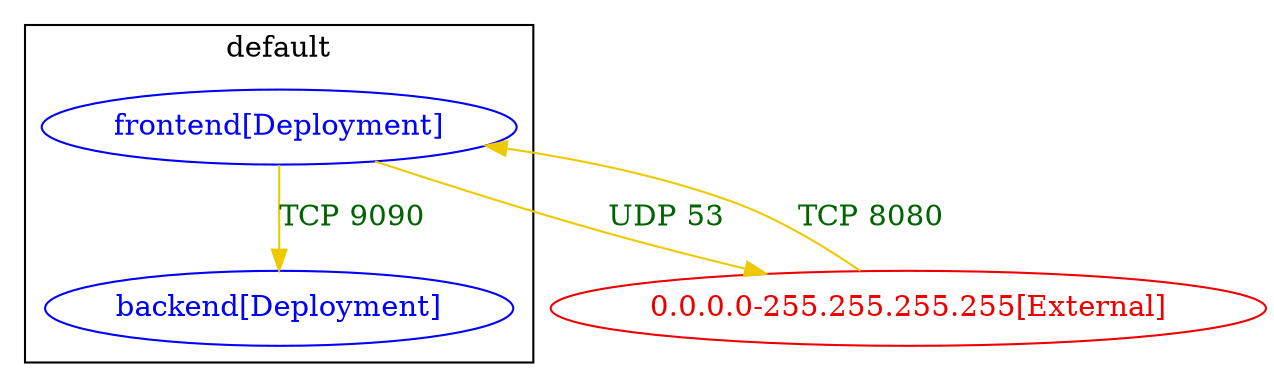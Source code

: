 digraph {
	subgraph "cluster_default" {
		color="black"
		fontcolor="black"
		"default/backend[Deployment]" [label="backend[Deployment]" color="blue" fontcolor="blue"]
		"default/frontend[Deployment]" [label="frontend[Deployment]" color="blue" fontcolor="blue"]
		label="default"
	}
	"0.0.0.0-255.255.255.255[External]" [label="0.0.0.0-255.255.255.255[External]" color="red2" fontcolor="red2"]
	"0.0.0.0-255.255.255.255[External]" -> "default/frontend[Deployment]" [label="TCP 8080" color="gold2" fontcolor="darkgreen" weight=0.5]
	"default/frontend[Deployment]" -> "0.0.0.0-255.255.255.255[External]" [label="UDP 53" color="gold2" fontcolor="darkgreen" weight=1]
	"default/frontend[Deployment]" -> "default/backend[Deployment]" [label="TCP 9090" color="gold2" fontcolor="darkgreen" weight=1]
}